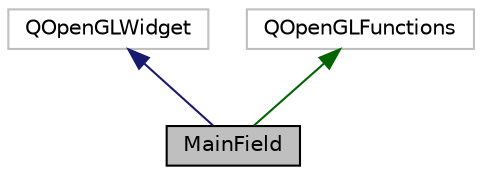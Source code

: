 digraph "MainField"
{
  edge [fontname="Helvetica",fontsize="10",labelfontname="Helvetica",labelfontsize="10"];
  node [fontname="Helvetica",fontsize="10",shape=record];
  Node0 [label="MainField",height=0.2,width=0.4,color="black", fillcolor="grey75", style="filled", fontcolor="black"];
  Node1 -> Node0 [dir="back",color="midnightblue",fontsize="10",style="solid"];
  Node1 [label="QOpenGLWidget",height=0.2,width=0.4,color="grey75", fillcolor="white", style="filled"];
  Node2 -> Node0 [dir="back",color="darkgreen",fontsize="10",style="solid"];
  Node2 [label="QOpenGLFunctions",height=0.2,width=0.4,color="grey75", fillcolor="white", style="filled"];
}

